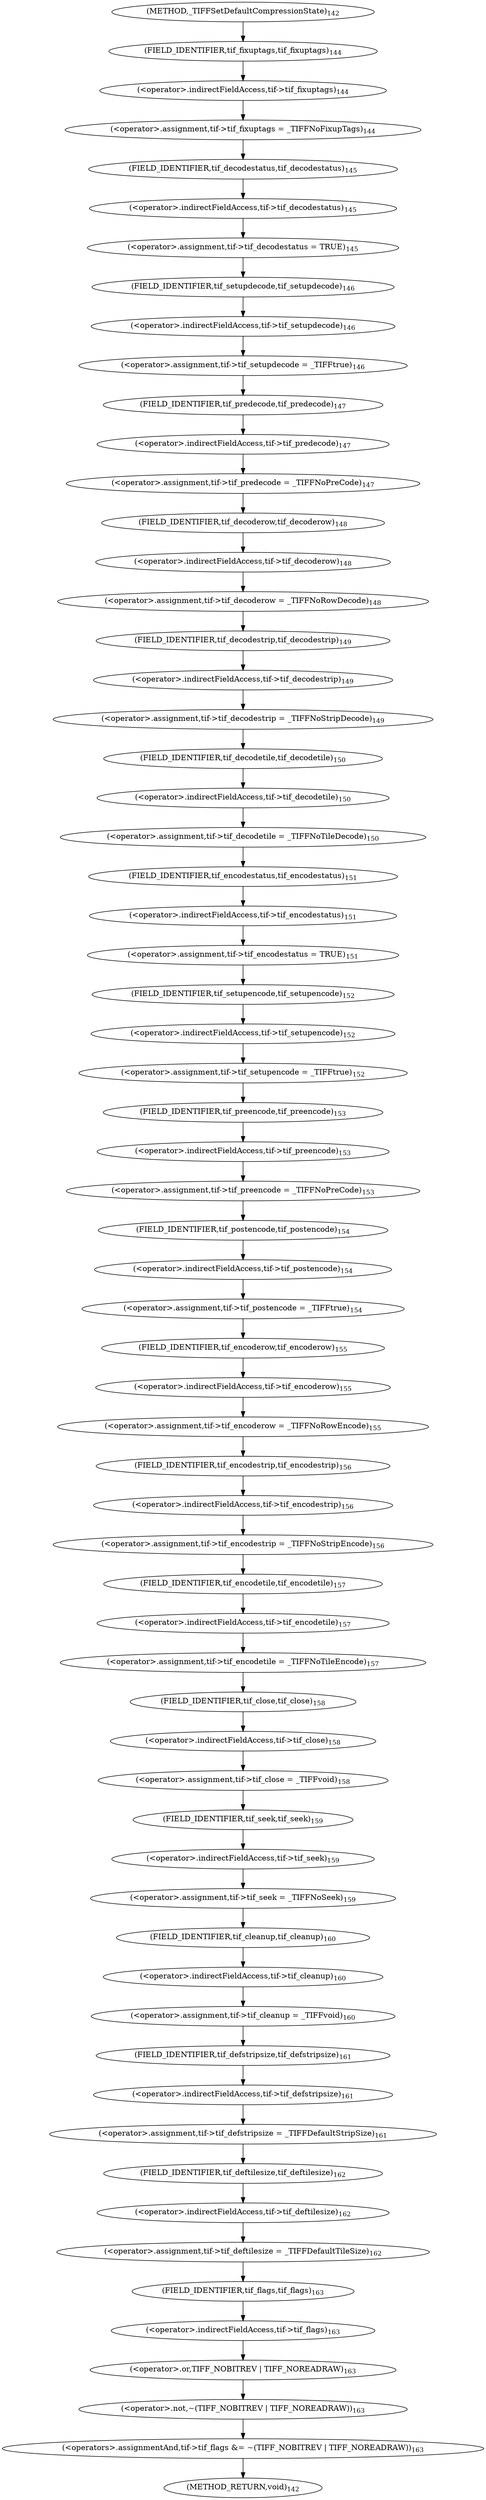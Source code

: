 digraph "_TIFFSetDefaultCompressionState" {  
"1944" [label = <(&lt;operator&gt;.assignment,tif-&gt;tif_fixuptags = _TIFFNoFixupTags)<SUB>144</SUB>> ]
"1949" [label = <(&lt;operator&gt;.assignment,tif-&gt;tif_decodestatus = TRUE)<SUB>145</SUB>> ]
"1954" [label = <(&lt;operator&gt;.assignment,tif-&gt;tif_setupdecode = _TIFFtrue)<SUB>146</SUB>> ]
"1959" [label = <(&lt;operator&gt;.assignment,tif-&gt;tif_predecode = _TIFFNoPreCode)<SUB>147</SUB>> ]
"1964" [label = <(&lt;operator&gt;.assignment,tif-&gt;tif_decoderow = _TIFFNoRowDecode)<SUB>148</SUB>> ]
"1969" [label = <(&lt;operator&gt;.assignment,tif-&gt;tif_decodestrip = _TIFFNoStripDecode)<SUB>149</SUB>> ]
"1974" [label = <(&lt;operator&gt;.assignment,tif-&gt;tif_decodetile = _TIFFNoTileDecode)<SUB>150</SUB>> ]
"1979" [label = <(&lt;operator&gt;.assignment,tif-&gt;tif_encodestatus = TRUE)<SUB>151</SUB>> ]
"1984" [label = <(&lt;operator&gt;.assignment,tif-&gt;tif_setupencode = _TIFFtrue)<SUB>152</SUB>> ]
"1989" [label = <(&lt;operator&gt;.assignment,tif-&gt;tif_preencode = _TIFFNoPreCode)<SUB>153</SUB>> ]
"1994" [label = <(&lt;operator&gt;.assignment,tif-&gt;tif_postencode = _TIFFtrue)<SUB>154</SUB>> ]
"1999" [label = <(&lt;operator&gt;.assignment,tif-&gt;tif_encoderow = _TIFFNoRowEncode)<SUB>155</SUB>> ]
"2004" [label = <(&lt;operator&gt;.assignment,tif-&gt;tif_encodestrip = _TIFFNoStripEncode)<SUB>156</SUB>> ]
"2009" [label = <(&lt;operator&gt;.assignment,tif-&gt;tif_encodetile = _TIFFNoTileEncode)<SUB>157</SUB>> ]
"2014" [label = <(&lt;operator&gt;.assignment,tif-&gt;tif_close = _TIFFvoid)<SUB>158</SUB>> ]
"2019" [label = <(&lt;operator&gt;.assignment,tif-&gt;tif_seek = _TIFFNoSeek)<SUB>159</SUB>> ]
"2024" [label = <(&lt;operator&gt;.assignment,tif-&gt;tif_cleanup = _TIFFvoid)<SUB>160</SUB>> ]
"2029" [label = <(&lt;operator&gt;.assignment,tif-&gt;tif_defstripsize = _TIFFDefaultStripSize)<SUB>161</SUB>> ]
"2034" [label = <(&lt;operator&gt;.assignment,tif-&gt;tif_deftilesize = _TIFFDefaultTileSize)<SUB>162</SUB>> ]
"2039" [label = <(&lt;operators&gt;.assignmentAnd,tif-&gt;tif_flags &amp;= ~(TIFF_NOBITREV | TIFF_NOREADRAW))<SUB>163</SUB>> ]
"1945" [label = <(&lt;operator&gt;.indirectFieldAccess,tif-&gt;tif_fixuptags)<SUB>144</SUB>> ]
"1950" [label = <(&lt;operator&gt;.indirectFieldAccess,tif-&gt;tif_decodestatus)<SUB>145</SUB>> ]
"1955" [label = <(&lt;operator&gt;.indirectFieldAccess,tif-&gt;tif_setupdecode)<SUB>146</SUB>> ]
"1960" [label = <(&lt;operator&gt;.indirectFieldAccess,tif-&gt;tif_predecode)<SUB>147</SUB>> ]
"1965" [label = <(&lt;operator&gt;.indirectFieldAccess,tif-&gt;tif_decoderow)<SUB>148</SUB>> ]
"1970" [label = <(&lt;operator&gt;.indirectFieldAccess,tif-&gt;tif_decodestrip)<SUB>149</SUB>> ]
"1975" [label = <(&lt;operator&gt;.indirectFieldAccess,tif-&gt;tif_decodetile)<SUB>150</SUB>> ]
"1980" [label = <(&lt;operator&gt;.indirectFieldAccess,tif-&gt;tif_encodestatus)<SUB>151</SUB>> ]
"1985" [label = <(&lt;operator&gt;.indirectFieldAccess,tif-&gt;tif_setupencode)<SUB>152</SUB>> ]
"1990" [label = <(&lt;operator&gt;.indirectFieldAccess,tif-&gt;tif_preencode)<SUB>153</SUB>> ]
"1995" [label = <(&lt;operator&gt;.indirectFieldAccess,tif-&gt;tif_postencode)<SUB>154</SUB>> ]
"2000" [label = <(&lt;operator&gt;.indirectFieldAccess,tif-&gt;tif_encoderow)<SUB>155</SUB>> ]
"2005" [label = <(&lt;operator&gt;.indirectFieldAccess,tif-&gt;tif_encodestrip)<SUB>156</SUB>> ]
"2010" [label = <(&lt;operator&gt;.indirectFieldAccess,tif-&gt;tif_encodetile)<SUB>157</SUB>> ]
"2015" [label = <(&lt;operator&gt;.indirectFieldAccess,tif-&gt;tif_close)<SUB>158</SUB>> ]
"2020" [label = <(&lt;operator&gt;.indirectFieldAccess,tif-&gt;tif_seek)<SUB>159</SUB>> ]
"2025" [label = <(&lt;operator&gt;.indirectFieldAccess,tif-&gt;tif_cleanup)<SUB>160</SUB>> ]
"2030" [label = <(&lt;operator&gt;.indirectFieldAccess,tif-&gt;tif_defstripsize)<SUB>161</SUB>> ]
"2035" [label = <(&lt;operator&gt;.indirectFieldAccess,tif-&gt;tif_deftilesize)<SUB>162</SUB>> ]
"2040" [label = <(&lt;operator&gt;.indirectFieldAccess,tif-&gt;tif_flags)<SUB>163</SUB>> ]
"2043" [label = <(&lt;operator&gt;.not,~(TIFF_NOBITREV | TIFF_NOREADRAW))<SUB>163</SUB>> ]
"1947" [label = <(FIELD_IDENTIFIER,tif_fixuptags,tif_fixuptags)<SUB>144</SUB>> ]
"1952" [label = <(FIELD_IDENTIFIER,tif_decodestatus,tif_decodestatus)<SUB>145</SUB>> ]
"1957" [label = <(FIELD_IDENTIFIER,tif_setupdecode,tif_setupdecode)<SUB>146</SUB>> ]
"1962" [label = <(FIELD_IDENTIFIER,tif_predecode,tif_predecode)<SUB>147</SUB>> ]
"1967" [label = <(FIELD_IDENTIFIER,tif_decoderow,tif_decoderow)<SUB>148</SUB>> ]
"1972" [label = <(FIELD_IDENTIFIER,tif_decodestrip,tif_decodestrip)<SUB>149</SUB>> ]
"1977" [label = <(FIELD_IDENTIFIER,tif_decodetile,tif_decodetile)<SUB>150</SUB>> ]
"1982" [label = <(FIELD_IDENTIFIER,tif_encodestatus,tif_encodestatus)<SUB>151</SUB>> ]
"1987" [label = <(FIELD_IDENTIFIER,tif_setupencode,tif_setupencode)<SUB>152</SUB>> ]
"1992" [label = <(FIELD_IDENTIFIER,tif_preencode,tif_preencode)<SUB>153</SUB>> ]
"1997" [label = <(FIELD_IDENTIFIER,tif_postencode,tif_postencode)<SUB>154</SUB>> ]
"2002" [label = <(FIELD_IDENTIFIER,tif_encoderow,tif_encoderow)<SUB>155</SUB>> ]
"2007" [label = <(FIELD_IDENTIFIER,tif_encodestrip,tif_encodestrip)<SUB>156</SUB>> ]
"2012" [label = <(FIELD_IDENTIFIER,tif_encodetile,tif_encodetile)<SUB>157</SUB>> ]
"2017" [label = <(FIELD_IDENTIFIER,tif_close,tif_close)<SUB>158</SUB>> ]
"2022" [label = <(FIELD_IDENTIFIER,tif_seek,tif_seek)<SUB>159</SUB>> ]
"2027" [label = <(FIELD_IDENTIFIER,tif_cleanup,tif_cleanup)<SUB>160</SUB>> ]
"2032" [label = <(FIELD_IDENTIFIER,tif_defstripsize,tif_defstripsize)<SUB>161</SUB>> ]
"2037" [label = <(FIELD_IDENTIFIER,tif_deftilesize,tif_deftilesize)<SUB>162</SUB>> ]
"2042" [label = <(FIELD_IDENTIFIER,tif_flags,tif_flags)<SUB>163</SUB>> ]
"2044" [label = <(&lt;operator&gt;.or,TIFF_NOBITREV | TIFF_NOREADRAW)<SUB>163</SUB>> ]
"1941" [label = <(METHOD,_TIFFSetDefaultCompressionState)<SUB>142</SUB>> ]
"2047" [label = <(METHOD_RETURN,void)<SUB>142</SUB>> ]
  "1944" -> "1952" 
  "1949" -> "1957" 
  "1954" -> "1962" 
  "1959" -> "1967" 
  "1964" -> "1972" 
  "1969" -> "1977" 
  "1974" -> "1982" 
  "1979" -> "1987" 
  "1984" -> "1992" 
  "1989" -> "1997" 
  "1994" -> "2002" 
  "1999" -> "2007" 
  "2004" -> "2012" 
  "2009" -> "2017" 
  "2014" -> "2022" 
  "2019" -> "2027" 
  "2024" -> "2032" 
  "2029" -> "2037" 
  "2034" -> "2042" 
  "2039" -> "2047" 
  "1945" -> "1944" 
  "1950" -> "1949" 
  "1955" -> "1954" 
  "1960" -> "1959" 
  "1965" -> "1964" 
  "1970" -> "1969" 
  "1975" -> "1974" 
  "1980" -> "1979" 
  "1985" -> "1984" 
  "1990" -> "1989" 
  "1995" -> "1994" 
  "2000" -> "1999" 
  "2005" -> "2004" 
  "2010" -> "2009" 
  "2015" -> "2014" 
  "2020" -> "2019" 
  "2025" -> "2024" 
  "2030" -> "2029" 
  "2035" -> "2034" 
  "2040" -> "2044" 
  "2043" -> "2039" 
  "1947" -> "1945" 
  "1952" -> "1950" 
  "1957" -> "1955" 
  "1962" -> "1960" 
  "1967" -> "1965" 
  "1972" -> "1970" 
  "1977" -> "1975" 
  "1982" -> "1980" 
  "1987" -> "1985" 
  "1992" -> "1990" 
  "1997" -> "1995" 
  "2002" -> "2000" 
  "2007" -> "2005" 
  "2012" -> "2010" 
  "2017" -> "2015" 
  "2022" -> "2020" 
  "2027" -> "2025" 
  "2032" -> "2030" 
  "2037" -> "2035" 
  "2042" -> "2040" 
  "2044" -> "2043" 
  "1941" -> "1947" 
}
